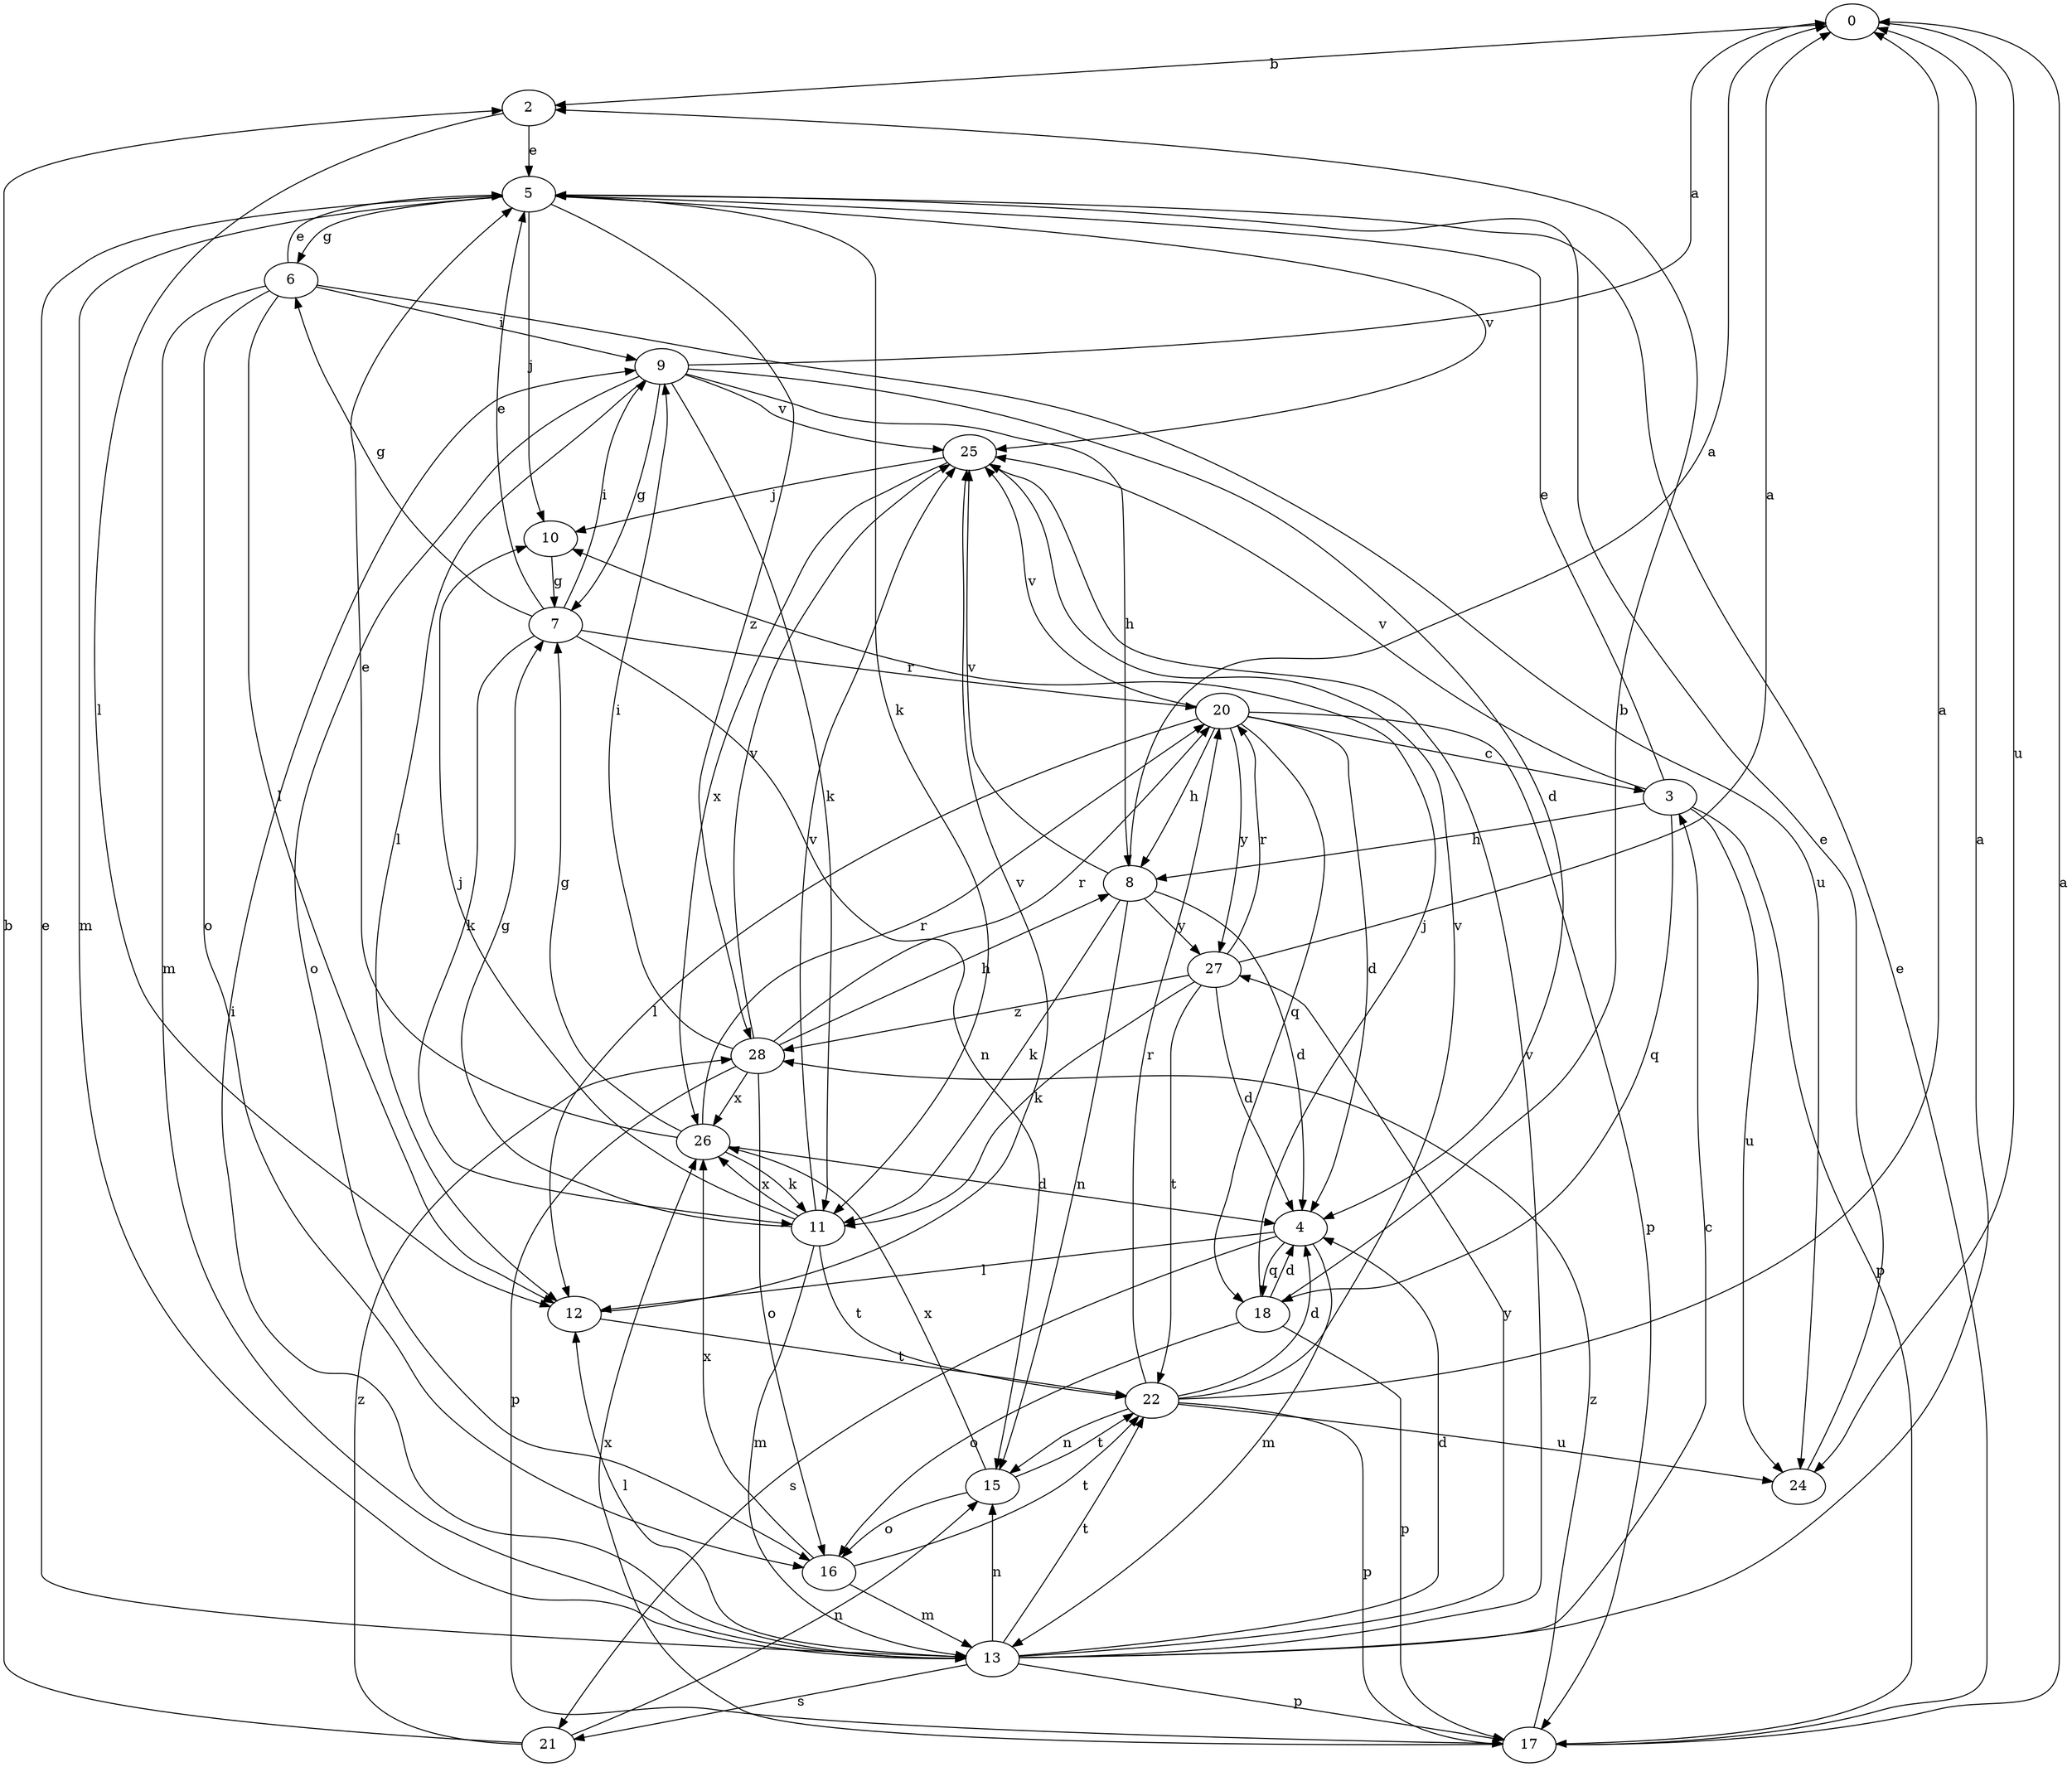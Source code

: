 strict digraph  {
0;
2;
3;
4;
5;
6;
7;
8;
9;
10;
11;
12;
13;
15;
16;
17;
18;
20;
21;
22;
24;
25;
26;
27;
28;
0 -> 2  [label=b];
0 -> 24  [label=u];
2 -> 5  [label=e];
2 -> 12  [label=l];
3 -> 5  [label=e];
3 -> 8  [label=h];
3 -> 17  [label=p];
3 -> 18  [label=q];
3 -> 24  [label=u];
3 -> 25  [label=v];
4 -> 12  [label=l];
4 -> 13  [label=m];
4 -> 18  [label=q];
4 -> 21  [label=s];
5 -> 6  [label=g];
5 -> 10  [label=j];
5 -> 11  [label=k];
5 -> 13  [label=m];
5 -> 25  [label=v];
5 -> 28  [label=z];
6 -> 5  [label=e];
6 -> 9  [label=i];
6 -> 12  [label=l];
6 -> 13  [label=m];
6 -> 16  [label=o];
6 -> 24  [label=u];
7 -> 5  [label=e];
7 -> 6  [label=g];
7 -> 9  [label=i];
7 -> 11  [label=k];
7 -> 15  [label=n];
7 -> 20  [label=r];
8 -> 0  [label=a];
8 -> 4  [label=d];
8 -> 11  [label=k];
8 -> 15  [label=n];
8 -> 25  [label=v];
8 -> 27  [label=y];
9 -> 0  [label=a];
9 -> 4  [label=d];
9 -> 7  [label=g];
9 -> 8  [label=h];
9 -> 11  [label=k];
9 -> 12  [label=l];
9 -> 16  [label=o];
9 -> 25  [label=v];
10 -> 7  [label=g];
11 -> 7  [label=g];
11 -> 10  [label=j];
11 -> 13  [label=m];
11 -> 22  [label=t];
11 -> 25  [label=v];
11 -> 26  [label=x];
12 -> 22  [label=t];
12 -> 25  [label=v];
13 -> 0  [label=a];
13 -> 3  [label=c];
13 -> 4  [label=d];
13 -> 5  [label=e];
13 -> 9  [label=i];
13 -> 12  [label=l];
13 -> 15  [label=n];
13 -> 17  [label=p];
13 -> 21  [label=s];
13 -> 22  [label=t];
13 -> 25  [label=v];
13 -> 27  [label=y];
15 -> 16  [label=o];
15 -> 22  [label=t];
15 -> 26  [label=x];
16 -> 13  [label=m];
16 -> 22  [label=t];
16 -> 26  [label=x];
17 -> 0  [label=a];
17 -> 5  [label=e];
17 -> 26  [label=x];
17 -> 28  [label=z];
18 -> 2  [label=b];
18 -> 4  [label=d];
18 -> 10  [label=j];
18 -> 16  [label=o];
18 -> 17  [label=p];
20 -> 3  [label=c];
20 -> 4  [label=d];
20 -> 8  [label=h];
20 -> 12  [label=l];
20 -> 17  [label=p];
20 -> 18  [label=q];
20 -> 25  [label=v];
20 -> 27  [label=y];
21 -> 2  [label=b];
21 -> 15  [label=n];
21 -> 28  [label=z];
22 -> 0  [label=a];
22 -> 4  [label=d];
22 -> 15  [label=n];
22 -> 17  [label=p];
22 -> 20  [label=r];
22 -> 24  [label=u];
22 -> 25  [label=v];
24 -> 5  [label=e];
25 -> 10  [label=j];
25 -> 26  [label=x];
26 -> 4  [label=d];
26 -> 5  [label=e];
26 -> 7  [label=g];
26 -> 11  [label=k];
26 -> 20  [label=r];
27 -> 0  [label=a];
27 -> 4  [label=d];
27 -> 11  [label=k];
27 -> 20  [label=r];
27 -> 22  [label=t];
27 -> 28  [label=z];
28 -> 8  [label=h];
28 -> 9  [label=i];
28 -> 16  [label=o];
28 -> 17  [label=p];
28 -> 20  [label=r];
28 -> 25  [label=v];
28 -> 26  [label=x];
}
